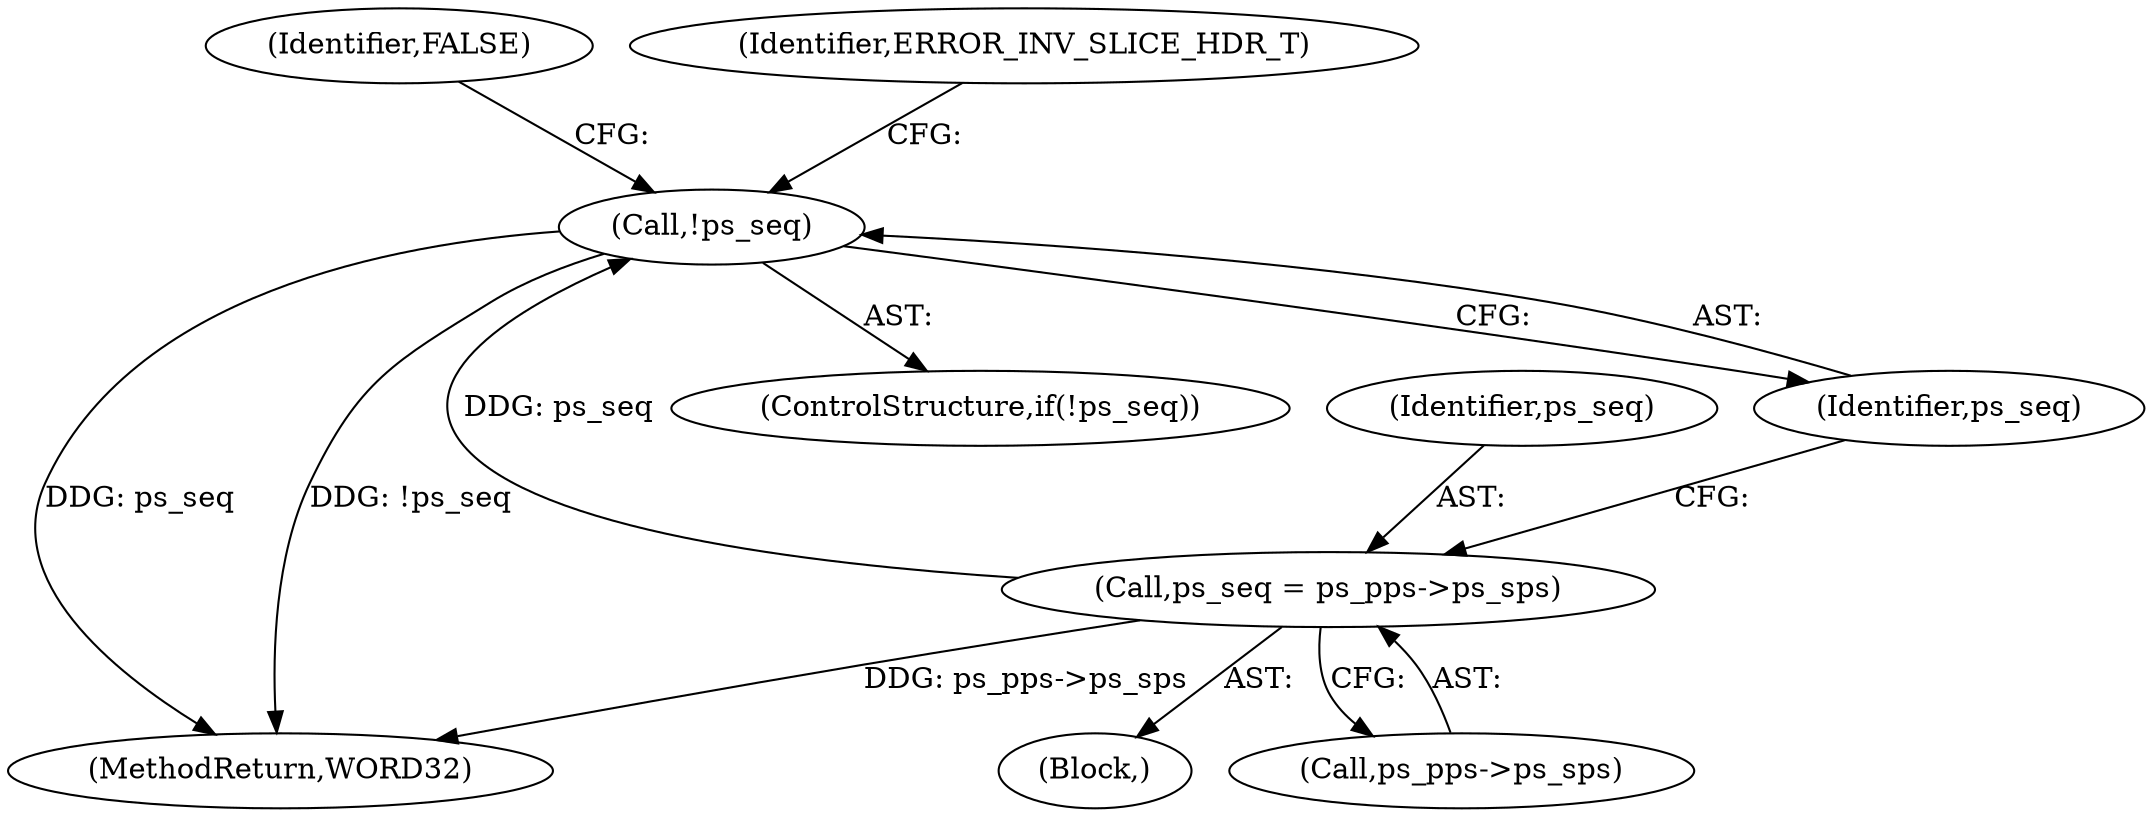digraph "0_Android_0b23c81c3dd9ec38f7e6806a3955fed1925541a0_2@pointer" {
"1000445" [label="(Call,!ps_seq)"];
"1000439" [label="(Call,ps_seq = ps_pps->ps_sps)"];
"1000445" [label="(Call,!ps_seq)"];
"1002589" [label="(MethodReturn,WORD32)"];
"1000441" [label="(Call,ps_pps->ps_sps)"];
"1000444" [label="(ControlStructure,if(!ps_seq))"];
"1000451" [label="(Identifier,FALSE)"];
"1000439" [label="(Call,ps_seq = ps_pps->ps_sps)"];
"1000440" [label="(Identifier,ps_seq)"];
"1000158" [label="(Block,)"];
"1000448" [label="(Identifier,ERROR_INV_SLICE_HDR_T)"];
"1000446" [label="(Identifier,ps_seq)"];
"1000445" -> "1000444"  [label="AST: "];
"1000445" -> "1000446"  [label="CFG: "];
"1000446" -> "1000445"  [label="AST: "];
"1000448" -> "1000445"  [label="CFG: "];
"1000451" -> "1000445"  [label="CFG: "];
"1000445" -> "1002589"  [label="DDG: ps_seq"];
"1000445" -> "1002589"  [label="DDG: !ps_seq"];
"1000439" -> "1000445"  [label="DDG: ps_seq"];
"1000439" -> "1000158"  [label="AST: "];
"1000439" -> "1000441"  [label="CFG: "];
"1000440" -> "1000439"  [label="AST: "];
"1000441" -> "1000439"  [label="AST: "];
"1000446" -> "1000439"  [label="CFG: "];
"1000439" -> "1002589"  [label="DDG: ps_pps->ps_sps"];
}
